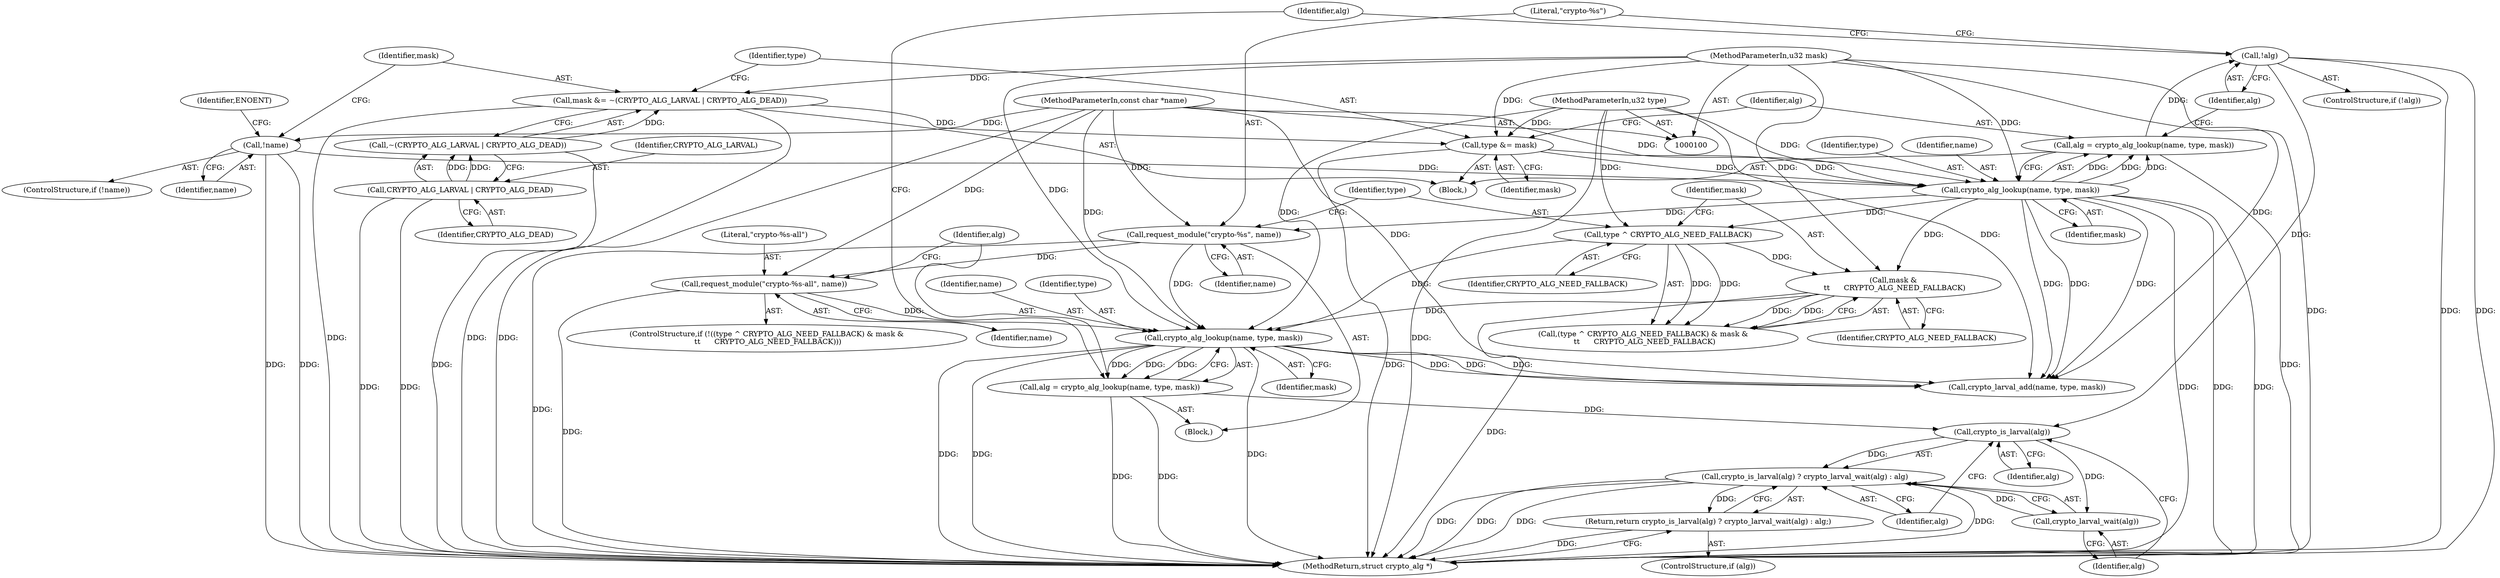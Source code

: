 digraph "0_linux_5d26a105b5a73e5635eae0629b42fa0a90e07b7b@API" {
"1000157" [label="(Call,crypto_is_larval(alg))"];
"1000129" [label="(Call,!alg)"];
"1000122" [label="(Call,alg = crypto_alg_lookup(name, type, mask))"];
"1000124" [label="(Call,crypto_alg_lookup(name, type, mask))"];
"1000107" [label="(Call,!name)"];
"1000101" [label="(MethodParameterIn,const char *name)"];
"1000119" [label="(Call,type &= mask)"];
"1000102" [label="(MethodParameterIn,u32 type)"];
"1000113" [label="(Call,mask &= ~(CRYPTO_ALG_LARVAL | CRYPTO_ALG_DEAD))"];
"1000103" [label="(MethodParameterIn,u32 mask)"];
"1000115" [label="(Call,~(CRYPTO_ALG_LARVAL | CRYPTO_ALG_DEAD))"];
"1000116" [label="(Call,CRYPTO_ALG_LARVAL | CRYPTO_ALG_DEAD)"];
"1000147" [label="(Call,alg = crypto_alg_lookup(name, type, mask))"];
"1000149" [label="(Call,crypto_alg_lookup(name, type, mask))"];
"1000132" [label="(Call,request_module(\"crypto-%s\", name))"];
"1000144" [label="(Call,request_module(\"crypto-%s-all\", name))"];
"1000138" [label="(Call,type ^ CRYPTO_ALG_NEED_FALLBACK)"];
"1000141" [label="(Call,mask &\n \t\t      CRYPTO_ALG_NEED_FALLBACK)"];
"1000156" [label="(Call,crypto_is_larval(alg) ? crypto_larval_wait(alg) : alg)"];
"1000155" [label="(Return,return crypto_is_larval(alg) ? crypto_larval_wait(alg) : alg;)"];
"1000159" [label="(Call,crypto_larval_wait(alg))"];
"1000157" [label="(Call,crypto_is_larval(alg))"];
"1000123" [label="(Identifier,alg)"];
"1000127" [label="(Identifier,mask)"];
"1000112" [label="(Identifier,ENOENT)"];
"1000116" [label="(Call,CRYPTO_ALG_LARVAL | CRYPTO_ALG_DEAD)"];
"1000107" [label="(Call,!name)"];
"1000151" [label="(Identifier,type)"];
"1000155" [label="(Return,return crypto_is_larval(alg) ? crypto_larval_wait(alg) : alg;)"];
"1000121" [label="(Identifier,mask)"];
"1000158" [label="(Identifier,alg)"];
"1000144" [label="(Call,request_module(\"crypto-%s-all\", name))"];
"1000148" [label="(Identifier,alg)"];
"1000129" [label="(Call,!alg)"];
"1000126" [label="(Identifier,type)"];
"1000114" [label="(Identifier,mask)"];
"1000159" [label="(Call,crypto_larval_wait(alg))"];
"1000124" [label="(Call,crypto_alg_lookup(name, type, mask))"];
"1000138" [label="(Call,type ^ CRYPTO_ALG_NEED_FALLBACK)"];
"1000125" [label="(Identifier,name)"];
"1000101" [label="(MethodParameterIn,const char *name)"];
"1000142" [label="(Identifier,mask)"];
"1000113" [label="(Call,mask &= ~(CRYPTO_ALG_LARVAL | CRYPTO_ALG_DEAD))"];
"1000102" [label="(MethodParameterIn,u32 type)"];
"1000152" [label="(Identifier,mask)"];
"1000133" [label="(Literal,\"crypto-%s\")"];
"1000119" [label="(Call,type &= mask)"];
"1000115" [label="(Call,~(CRYPTO_ALG_LARVAL | CRYPTO_ALG_DEAD))"];
"1000117" [label="(Identifier,CRYPTO_ALG_LARVAL)"];
"1000134" [label="(Identifier,name)"];
"1000137" [label="(Call,(type ^ CRYPTO_ALG_NEED_FALLBACK) & mask &\n \t\t      CRYPTO_ALG_NEED_FALLBACK)"];
"1000149" [label="(Call,crypto_alg_lookup(name, type, mask))"];
"1000128" [label="(ControlStructure,if (!alg))"];
"1000118" [label="(Identifier,CRYPTO_ALG_DEAD)"];
"1000135" [label="(ControlStructure,if (!((type ^ CRYPTO_ALG_NEED_FALLBACK) & mask &\n \t\t      CRYPTO_ALG_NEED_FALLBACK)))"];
"1000108" [label="(Identifier,name)"];
"1000140" [label="(Identifier,CRYPTO_ALG_NEED_FALLBACK)"];
"1000146" [label="(Identifier,name)"];
"1000104" [label="(Block,)"];
"1000141" [label="(Call,mask &\n \t\t      CRYPTO_ALG_NEED_FALLBACK)"];
"1000120" [label="(Identifier,type)"];
"1000161" [label="(Identifier,alg)"];
"1000163" [label="(Call,crypto_larval_add(name, type, mask))"];
"1000143" [label="(Identifier,CRYPTO_ALG_NEED_FALLBACK)"];
"1000122" [label="(Call,alg = crypto_alg_lookup(name, type, mask))"];
"1000150" [label="(Identifier,name)"];
"1000106" [label="(ControlStructure,if (!name))"];
"1000139" [label="(Identifier,type)"];
"1000156" [label="(Call,crypto_is_larval(alg) ? crypto_larval_wait(alg) : alg)"];
"1000167" [label="(MethodReturn,struct crypto_alg *)"];
"1000145" [label="(Literal,\"crypto-%s-all\")"];
"1000147" [label="(Call,alg = crypto_alg_lookup(name, type, mask))"];
"1000132" [label="(Call,request_module(\"crypto-%s\", name))"];
"1000160" [label="(Identifier,alg)"];
"1000130" [label="(Identifier,alg)"];
"1000103" [label="(MethodParameterIn,u32 mask)"];
"1000153" [label="(ControlStructure,if (alg))"];
"1000154" [label="(Identifier,alg)"];
"1000131" [label="(Block,)"];
"1000157" -> "1000156"  [label="AST: "];
"1000157" -> "1000158"  [label="CFG: "];
"1000158" -> "1000157"  [label="AST: "];
"1000160" -> "1000157"  [label="CFG: "];
"1000161" -> "1000157"  [label="CFG: "];
"1000157" -> "1000156"  [label="DDG: "];
"1000129" -> "1000157"  [label="DDG: "];
"1000147" -> "1000157"  [label="DDG: "];
"1000157" -> "1000159"  [label="DDG: "];
"1000129" -> "1000128"  [label="AST: "];
"1000129" -> "1000130"  [label="CFG: "];
"1000130" -> "1000129"  [label="AST: "];
"1000133" -> "1000129"  [label="CFG: "];
"1000154" -> "1000129"  [label="CFG: "];
"1000129" -> "1000167"  [label="DDG: "];
"1000129" -> "1000167"  [label="DDG: "];
"1000122" -> "1000129"  [label="DDG: "];
"1000122" -> "1000104"  [label="AST: "];
"1000122" -> "1000124"  [label="CFG: "];
"1000123" -> "1000122"  [label="AST: "];
"1000124" -> "1000122"  [label="AST: "];
"1000130" -> "1000122"  [label="CFG: "];
"1000122" -> "1000167"  [label="DDG: "];
"1000124" -> "1000122"  [label="DDG: "];
"1000124" -> "1000122"  [label="DDG: "];
"1000124" -> "1000122"  [label="DDG: "];
"1000124" -> "1000127"  [label="CFG: "];
"1000125" -> "1000124"  [label="AST: "];
"1000126" -> "1000124"  [label="AST: "];
"1000127" -> "1000124"  [label="AST: "];
"1000124" -> "1000167"  [label="DDG: "];
"1000124" -> "1000167"  [label="DDG: "];
"1000124" -> "1000167"  [label="DDG: "];
"1000107" -> "1000124"  [label="DDG: "];
"1000101" -> "1000124"  [label="DDG: "];
"1000119" -> "1000124"  [label="DDG: "];
"1000119" -> "1000124"  [label="DDG: "];
"1000102" -> "1000124"  [label="DDG: "];
"1000103" -> "1000124"  [label="DDG: "];
"1000124" -> "1000132"  [label="DDG: "];
"1000124" -> "1000138"  [label="DDG: "];
"1000124" -> "1000141"  [label="DDG: "];
"1000124" -> "1000163"  [label="DDG: "];
"1000124" -> "1000163"  [label="DDG: "];
"1000124" -> "1000163"  [label="DDG: "];
"1000107" -> "1000106"  [label="AST: "];
"1000107" -> "1000108"  [label="CFG: "];
"1000108" -> "1000107"  [label="AST: "];
"1000112" -> "1000107"  [label="CFG: "];
"1000114" -> "1000107"  [label="CFG: "];
"1000107" -> "1000167"  [label="DDG: "];
"1000107" -> "1000167"  [label="DDG: "];
"1000101" -> "1000107"  [label="DDG: "];
"1000101" -> "1000100"  [label="AST: "];
"1000101" -> "1000167"  [label="DDG: "];
"1000101" -> "1000132"  [label="DDG: "];
"1000101" -> "1000144"  [label="DDG: "];
"1000101" -> "1000149"  [label="DDG: "];
"1000101" -> "1000163"  [label="DDG: "];
"1000119" -> "1000104"  [label="AST: "];
"1000119" -> "1000121"  [label="CFG: "];
"1000120" -> "1000119"  [label="AST: "];
"1000121" -> "1000119"  [label="AST: "];
"1000123" -> "1000119"  [label="CFG: "];
"1000119" -> "1000167"  [label="DDG: "];
"1000102" -> "1000119"  [label="DDG: "];
"1000113" -> "1000119"  [label="DDG: "];
"1000103" -> "1000119"  [label="DDG: "];
"1000102" -> "1000100"  [label="AST: "];
"1000102" -> "1000167"  [label="DDG: "];
"1000102" -> "1000138"  [label="DDG: "];
"1000102" -> "1000149"  [label="DDG: "];
"1000102" -> "1000163"  [label="DDG: "];
"1000113" -> "1000104"  [label="AST: "];
"1000113" -> "1000115"  [label="CFG: "];
"1000114" -> "1000113"  [label="AST: "];
"1000115" -> "1000113"  [label="AST: "];
"1000120" -> "1000113"  [label="CFG: "];
"1000113" -> "1000167"  [label="DDG: "];
"1000113" -> "1000167"  [label="DDG: "];
"1000103" -> "1000113"  [label="DDG: "];
"1000115" -> "1000113"  [label="DDG: "];
"1000103" -> "1000100"  [label="AST: "];
"1000103" -> "1000167"  [label="DDG: "];
"1000103" -> "1000141"  [label="DDG: "];
"1000103" -> "1000149"  [label="DDG: "];
"1000103" -> "1000163"  [label="DDG: "];
"1000115" -> "1000116"  [label="CFG: "];
"1000116" -> "1000115"  [label="AST: "];
"1000115" -> "1000167"  [label="DDG: "];
"1000116" -> "1000115"  [label="DDG: "];
"1000116" -> "1000115"  [label="DDG: "];
"1000116" -> "1000118"  [label="CFG: "];
"1000117" -> "1000116"  [label="AST: "];
"1000118" -> "1000116"  [label="AST: "];
"1000116" -> "1000167"  [label="DDG: "];
"1000116" -> "1000167"  [label="DDG: "];
"1000147" -> "1000131"  [label="AST: "];
"1000147" -> "1000149"  [label="CFG: "];
"1000148" -> "1000147"  [label="AST: "];
"1000149" -> "1000147"  [label="AST: "];
"1000154" -> "1000147"  [label="CFG: "];
"1000147" -> "1000167"  [label="DDG: "];
"1000147" -> "1000167"  [label="DDG: "];
"1000149" -> "1000147"  [label="DDG: "];
"1000149" -> "1000147"  [label="DDG: "];
"1000149" -> "1000147"  [label="DDG: "];
"1000149" -> "1000152"  [label="CFG: "];
"1000150" -> "1000149"  [label="AST: "];
"1000151" -> "1000149"  [label="AST: "];
"1000152" -> "1000149"  [label="AST: "];
"1000149" -> "1000167"  [label="DDG: "];
"1000149" -> "1000167"  [label="DDG: "];
"1000149" -> "1000167"  [label="DDG: "];
"1000132" -> "1000149"  [label="DDG: "];
"1000144" -> "1000149"  [label="DDG: "];
"1000138" -> "1000149"  [label="DDG: "];
"1000141" -> "1000149"  [label="DDG: "];
"1000149" -> "1000163"  [label="DDG: "];
"1000149" -> "1000163"  [label="DDG: "];
"1000149" -> "1000163"  [label="DDG: "];
"1000132" -> "1000131"  [label="AST: "];
"1000132" -> "1000134"  [label="CFG: "];
"1000133" -> "1000132"  [label="AST: "];
"1000134" -> "1000132"  [label="AST: "];
"1000139" -> "1000132"  [label="CFG: "];
"1000132" -> "1000167"  [label="DDG: "];
"1000132" -> "1000144"  [label="DDG: "];
"1000144" -> "1000135"  [label="AST: "];
"1000144" -> "1000146"  [label="CFG: "];
"1000145" -> "1000144"  [label="AST: "];
"1000146" -> "1000144"  [label="AST: "];
"1000148" -> "1000144"  [label="CFG: "];
"1000144" -> "1000167"  [label="DDG: "];
"1000138" -> "1000137"  [label="AST: "];
"1000138" -> "1000140"  [label="CFG: "];
"1000139" -> "1000138"  [label="AST: "];
"1000140" -> "1000138"  [label="AST: "];
"1000142" -> "1000138"  [label="CFG: "];
"1000138" -> "1000137"  [label="DDG: "];
"1000138" -> "1000137"  [label="DDG: "];
"1000138" -> "1000141"  [label="DDG: "];
"1000141" -> "1000137"  [label="AST: "];
"1000141" -> "1000143"  [label="CFG: "];
"1000142" -> "1000141"  [label="AST: "];
"1000143" -> "1000141"  [label="AST: "];
"1000137" -> "1000141"  [label="CFG: "];
"1000141" -> "1000167"  [label="DDG: "];
"1000141" -> "1000137"  [label="DDG: "];
"1000141" -> "1000137"  [label="DDG: "];
"1000156" -> "1000155"  [label="AST: "];
"1000156" -> "1000159"  [label="CFG: "];
"1000156" -> "1000161"  [label="CFG: "];
"1000159" -> "1000156"  [label="AST: "];
"1000161" -> "1000156"  [label="AST: "];
"1000155" -> "1000156"  [label="CFG: "];
"1000156" -> "1000167"  [label="DDG: "];
"1000156" -> "1000167"  [label="DDG: "];
"1000156" -> "1000167"  [label="DDG: "];
"1000156" -> "1000167"  [label="DDG: "];
"1000156" -> "1000155"  [label="DDG: "];
"1000159" -> "1000156"  [label="DDG: "];
"1000155" -> "1000153"  [label="AST: "];
"1000167" -> "1000155"  [label="CFG: "];
"1000155" -> "1000167"  [label="DDG: "];
"1000159" -> "1000160"  [label="CFG: "];
"1000160" -> "1000159"  [label="AST: "];
}
